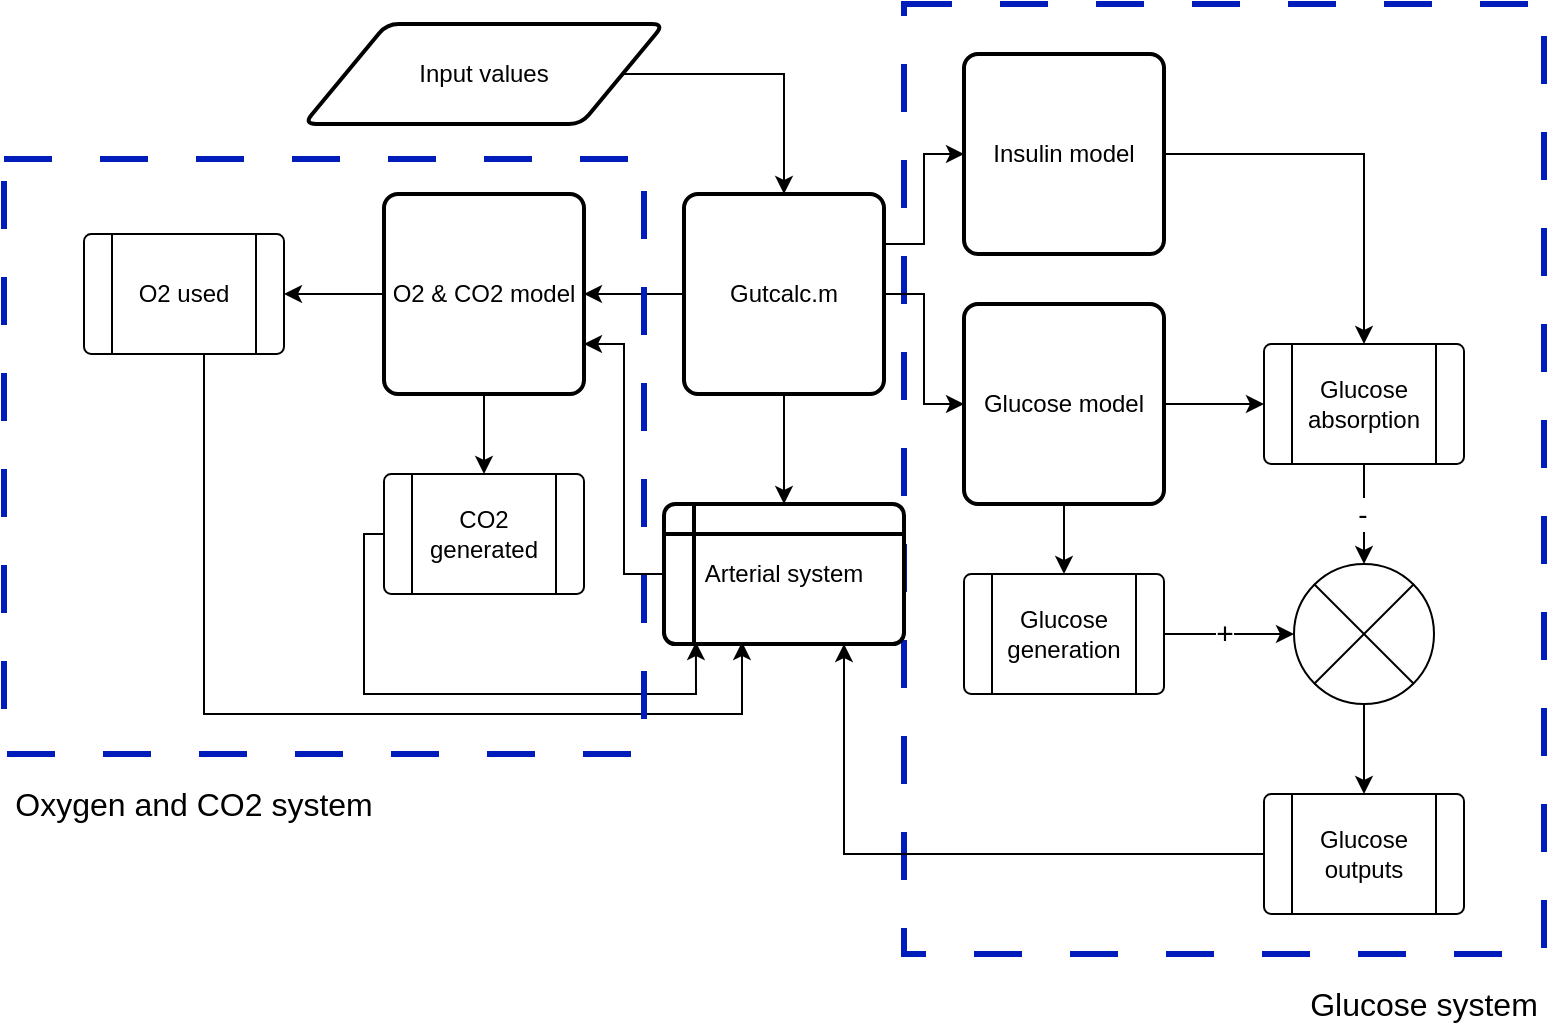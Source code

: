 <mxfile version="22.0.3" type="device">
  <diagram name="Page-1" id="8-4_s8p3baTDoepaC1Ue">
    <mxGraphModel dx="1434" dy="838" grid="1" gridSize="10" guides="1" tooltips="1" connect="1" arrows="1" fold="1" page="1" pageScale="1" pageWidth="827" pageHeight="1169" math="0" shadow="0">
      <root>
        <mxCell id="0" />
        <mxCell id="1" parent="0" />
        <mxCell id="5fi3ApU_cyqVo5DedCZn-49" value="" style="rounded=0;whiteSpace=wrap;html=1;fillColor=none;dashed=1;dashPattern=8 8;perimeterSpacing=2;strokeWidth=3;fontColor=#ffffff;strokeColor=#001DBC;" parent="1" vertex="1">
          <mxGeometry x="480" y="45" width="320" height="475" as="geometry" />
        </mxCell>
        <mxCell id="5fi3ApU_cyqVo5DedCZn-8" style="edgeStyle=orthogonalEdgeStyle;rounded=0;orthogonalLoop=1;jettySize=auto;html=1;entryX=0.5;entryY=0;entryDx=0;entryDy=0;" parent="1" source="5fi3ApU_cyqVo5DedCZn-2" target="5fi3ApU_cyqVo5DedCZn-7" edge="1">
          <mxGeometry relative="1" as="geometry" />
        </mxCell>
        <mxCell id="5fi3ApU_cyqVo5DedCZn-2" value="Input values" style="shape=parallelogram;html=1;strokeWidth=2;perimeter=parallelogramPerimeter;whiteSpace=wrap;rounded=1;arcSize=12;size=0.23;" parent="1" vertex="1">
          <mxGeometry x="180" y="55" width="180" height="50" as="geometry" />
        </mxCell>
        <mxCell id="5fi3ApU_cyqVo5DedCZn-13" value="" style="edgeStyle=orthogonalEdgeStyle;rounded=0;orthogonalLoop=1;jettySize=auto;html=1;" parent="1" source="5fi3ApU_cyqVo5DedCZn-7" target="5fi3ApU_cyqVo5DedCZn-9" edge="1">
          <mxGeometry relative="1" as="geometry" />
        </mxCell>
        <mxCell id="5fi3ApU_cyqVo5DedCZn-17" style="edgeStyle=orthogonalEdgeStyle;rounded=0;orthogonalLoop=1;jettySize=auto;html=1;exitX=1;exitY=0.25;exitDx=0;exitDy=0;entryX=0;entryY=0.5;entryDx=0;entryDy=0;" parent="1" source="5fi3ApU_cyqVo5DedCZn-7" target="5fi3ApU_cyqVo5DedCZn-10" edge="1">
          <mxGeometry relative="1" as="geometry" />
        </mxCell>
        <mxCell id="5fi3ApU_cyqVo5DedCZn-27" value="" style="edgeStyle=orthogonalEdgeStyle;rounded=0;orthogonalLoop=1;jettySize=auto;html=1;" parent="1" source="5fi3ApU_cyqVo5DedCZn-7" target="5fi3ApU_cyqVo5DedCZn-26" edge="1">
          <mxGeometry relative="1" as="geometry" />
        </mxCell>
        <mxCell id="5fi3ApU_cyqVo5DedCZn-32" value="" style="edgeStyle=orthogonalEdgeStyle;rounded=0;orthogonalLoop=1;jettySize=auto;html=1;" parent="1" source="5fi3ApU_cyqVo5DedCZn-7" target="5fi3ApU_cyqVo5DedCZn-11" edge="1">
          <mxGeometry relative="1" as="geometry" />
        </mxCell>
        <mxCell id="5fi3ApU_cyqVo5DedCZn-7" value="Gutcalc.m&lt;br&gt;" style="rounded=1;whiteSpace=wrap;html=1;absoluteArcSize=1;arcSize=14;strokeWidth=2;" parent="1" vertex="1">
          <mxGeometry x="370" y="140" width="100" height="100" as="geometry" />
        </mxCell>
        <mxCell id="5fi3ApU_cyqVo5DedCZn-41" value="" style="edgeStyle=orthogonalEdgeStyle;rounded=0;orthogonalLoop=1;jettySize=auto;html=1;" parent="1" source="5fi3ApU_cyqVo5DedCZn-9" target="5fi3ApU_cyqVo5DedCZn-40" edge="1">
          <mxGeometry relative="1" as="geometry" />
        </mxCell>
        <mxCell id="5fi3ApU_cyqVo5DedCZn-42" value="" style="edgeStyle=orthogonalEdgeStyle;rounded=0;orthogonalLoop=1;jettySize=auto;html=1;" parent="1" source="5fi3ApU_cyqVo5DedCZn-9" target="5fi3ApU_cyqVo5DedCZn-16" edge="1">
          <mxGeometry relative="1" as="geometry" />
        </mxCell>
        <mxCell id="5fi3ApU_cyqVo5DedCZn-9" value="Glucose model" style="rounded=1;whiteSpace=wrap;html=1;absoluteArcSize=1;arcSize=14;strokeWidth=2;" parent="1" vertex="1">
          <mxGeometry x="510" y="195" width="100" height="100" as="geometry" />
        </mxCell>
        <mxCell id="5fi3ApU_cyqVo5DedCZn-18" style="edgeStyle=orthogonalEdgeStyle;rounded=0;orthogonalLoop=1;jettySize=auto;html=1;exitX=1;exitY=0.5;exitDx=0;exitDy=0;entryX=0.5;entryY=0;entryDx=0;entryDy=0;" parent="1" source="5fi3ApU_cyqVo5DedCZn-10" target="5fi3ApU_cyqVo5DedCZn-16" edge="1">
          <mxGeometry relative="1" as="geometry" />
        </mxCell>
        <mxCell id="5fi3ApU_cyqVo5DedCZn-10" value="Insulin model" style="rounded=1;whiteSpace=wrap;html=1;absoluteArcSize=1;arcSize=14;strokeWidth=2;" parent="1" vertex="1">
          <mxGeometry x="510" y="70" width="100" height="100" as="geometry" />
        </mxCell>
        <mxCell id="5fi3ApU_cyqVo5DedCZn-35" value="" style="edgeStyle=orthogonalEdgeStyle;rounded=0;orthogonalLoop=1;jettySize=auto;html=1;" parent="1" source="5fi3ApU_cyqVo5DedCZn-11" target="5fi3ApU_cyqVo5DedCZn-33" edge="1">
          <mxGeometry relative="1" as="geometry" />
        </mxCell>
        <mxCell id="5fi3ApU_cyqVo5DedCZn-36" value="" style="edgeStyle=orthogonalEdgeStyle;rounded=0;orthogonalLoop=1;jettySize=auto;html=1;" parent="1" source="5fi3ApU_cyqVo5DedCZn-11" target="5fi3ApU_cyqVo5DedCZn-34" edge="1">
          <mxGeometry relative="1" as="geometry" />
        </mxCell>
        <mxCell id="5fi3ApU_cyqVo5DedCZn-11" value="O2 &amp;amp; CO2 model" style="rounded=1;whiteSpace=wrap;html=1;absoluteArcSize=1;arcSize=14;strokeWidth=2;" parent="1" vertex="1">
          <mxGeometry x="220" y="140" width="100" height="100" as="geometry" />
        </mxCell>
        <mxCell id="5fi3ApU_cyqVo5DedCZn-47" style="edgeStyle=orthogonalEdgeStyle;rounded=0;orthogonalLoop=1;jettySize=auto;html=1;entryX=0.75;entryY=1;entryDx=0;entryDy=0;" parent="1" source="5fi3ApU_cyqVo5DedCZn-15" target="5fi3ApU_cyqVo5DedCZn-26" edge="1">
          <mxGeometry relative="1" as="geometry" />
        </mxCell>
        <mxCell id="5fi3ApU_cyqVo5DedCZn-15" value="Glucose outputs" style="verticalLabelPosition=middle;verticalAlign=middle;html=1;shape=process;whiteSpace=wrap;rounded=1;size=0.14;arcSize=6;labelPosition=center;align=center;" parent="1" vertex="1">
          <mxGeometry x="660" y="440" width="100" height="60" as="geometry" />
        </mxCell>
        <mxCell id="5fi3ApU_cyqVo5DedCZn-44" value="" style="edgeStyle=orthogonalEdgeStyle;rounded=0;orthogonalLoop=1;jettySize=auto;html=1;" parent="1" source="5fi3ApU_cyqVo5DedCZn-16" target="5fi3ApU_cyqVo5DedCZn-43" edge="1">
          <mxGeometry relative="1" as="geometry" />
        </mxCell>
        <mxCell id="kIRlDBpMAbD83miQmUF4-1" value="-" style="edgeLabel;html=1;align=center;verticalAlign=middle;resizable=0;points=[];spacing=0;fontSize=14;spacingLeft=-2;" vertex="1" connectable="0" parent="5fi3ApU_cyqVo5DedCZn-44">
          <mxGeometry relative="1" as="geometry">
            <mxPoint as="offset" />
          </mxGeometry>
        </mxCell>
        <mxCell id="5fi3ApU_cyqVo5DedCZn-16" value="Glucose absorption&lt;br&gt;" style="verticalLabelPosition=middle;verticalAlign=middle;html=1;shape=process;whiteSpace=wrap;rounded=1;size=0.14;arcSize=6;align=center;labelPosition=center;" parent="1" vertex="1">
          <mxGeometry x="660" y="215" width="100" height="60" as="geometry" />
        </mxCell>
        <mxCell id="5fi3ApU_cyqVo5DedCZn-30" style="edgeStyle=orthogonalEdgeStyle;rounded=0;orthogonalLoop=1;jettySize=auto;html=1;entryX=1;entryY=0.75;entryDx=0;entryDy=0;" parent="1" source="5fi3ApU_cyqVo5DedCZn-26" target="5fi3ApU_cyqVo5DedCZn-11" edge="1">
          <mxGeometry relative="1" as="geometry" />
        </mxCell>
        <mxCell id="5fi3ApU_cyqVo5DedCZn-26" value="Arterial system" style="shape=internalStorage;whiteSpace=wrap;html=1;dx=15;dy=15;rounded=1;arcSize=8;strokeWidth=2;" parent="1" vertex="1">
          <mxGeometry x="360" y="295" width="120" height="70" as="geometry" />
        </mxCell>
        <mxCell id="5fi3ApU_cyqVo5DedCZn-33" value="O2 used&lt;br&gt;" style="verticalLabelPosition=middle;verticalAlign=middle;html=1;shape=process;whiteSpace=wrap;rounded=1;size=0.14;arcSize=6;labelPosition=center;align=center;" parent="1" vertex="1">
          <mxGeometry x="70" y="160" width="100" height="60" as="geometry" />
        </mxCell>
        <mxCell id="5fi3ApU_cyqVo5DedCZn-34" value="CO2 generated&lt;br&gt;" style="verticalLabelPosition=middle;verticalAlign=middle;html=1;shape=process;whiteSpace=wrap;rounded=1;size=0.14;arcSize=6;labelPosition=center;align=center;" parent="1" vertex="1">
          <mxGeometry x="220" y="280" width="100" height="60" as="geometry" />
        </mxCell>
        <mxCell id="5fi3ApU_cyqVo5DedCZn-38" style="edgeStyle=orthogonalEdgeStyle;rounded=0;orthogonalLoop=1;jettySize=auto;html=1;entryX=0.133;entryY=0.986;entryDx=0;entryDy=0;entryPerimeter=0;" parent="1" source="5fi3ApU_cyqVo5DedCZn-34" target="5fi3ApU_cyqVo5DedCZn-26" edge="1">
          <mxGeometry relative="1" as="geometry">
            <Array as="points">
              <mxPoint x="210" y="390" />
              <mxPoint x="376" y="390" />
            </Array>
          </mxGeometry>
        </mxCell>
        <mxCell id="5fi3ApU_cyqVo5DedCZn-39" style="edgeStyle=orthogonalEdgeStyle;rounded=0;orthogonalLoop=1;jettySize=auto;html=1;entryX=0.325;entryY=0.986;entryDx=0;entryDy=0;entryPerimeter=0;" parent="1" source="5fi3ApU_cyqVo5DedCZn-33" target="5fi3ApU_cyqVo5DedCZn-26" edge="1">
          <mxGeometry relative="1" as="geometry">
            <Array as="points">
              <mxPoint x="130" y="400" />
              <mxPoint x="399" y="400" />
            </Array>
          </mxGeometry>
        </mxCell>
        <mxCell id="5fi3ApU_cyqVo5DedCZn-45" value="" style="edgeStyle=orthogonalEdgeStyle;rounded=0;orthogonalLoop=1;jettySize=auto;html=1;" parent="1" source="5fi3ApU_cyqVo5DedCZn-40" target="5fi3ApU_cyqVo5DedCZn-43" edge="1">
          <mxGeometry relative="1" as="geometry" />
        </mxCell>
        <mxCell id="kIRlDBpMAbD83miQmUF4-2" value="+" style="edgeLabel;html=1;align=center;verticalAlign=middle;resizable=0;points=[];spacing=0;spacingBottom=3;fontSize=15;spacingRight=0;spacingLeft=0;" vertex="1" connectable="0" parent="5fi3ApU_cyqVo5DedCZn-45">
          <mxGeometry relative="1" as="geometry">
            <mxPoint x="-3" as="offset" />
          </mxGeometry>
        </mxCell>
        <mxCell id="5fi3ApU_cyqVo5DedCZn-40" value="Glucose generation" style="verticalLabelPosition=middle;verticalAlign=middle;html=1;shape=process;whiteSpace=wrap;rounded=1;size=0.14;arcSize=6;labelPosition=center;align=center;" parent="1" vertex="1">
          <mxGeometry x="510" y="330" width="100" height="60" as="geometry" />
        </mxCell>
        <mxCell id="5fi3ApU_cyqVo5DedCZn-46" value="" style="edgeStyle=orthogonalEdgeStyle;rounded=0;orthogonalLoop=1;jettySize=auto;html=1;" parent="1" source="5fi3ApU_cyqVo5DedCZn-43" target="5fi3ApU_cyqVo5DedCZn-15" edge="1">
          <mxGeometry relative="1" as="geometry" />
        </mxCell>
        <mxCell id="5fi3ApU_cyqVo5DedCZn-43" value="" style="verticalLabelPosition=bottom;verticalAlign=top;html=1;shape=mxgraph.flowchart.or;" parent="1" vertex="1">
          <mxGeometry x="675" y="325" width="70" height="70" as="geometry" />
        </mxCell>
        <mxCell id="5fi3ApU_cyqVo5DedCZn-50" value="Glucose system&lt;br style=&quot;font-size: 16px;&quot;&gt;" style="text;html=1;strokeColor=none;fillColor=none;align=center;verticalAlign=middle;whiteSpace=wrap;rounded=0;fontSize=16;" parent="1" vertex="1">
          <mxGeometry x="680" y="530" width="120" height="30" as="geometry" />
        </mxCell>
        <mxCell id="5fi3ApU_cyqVo5DedCZn-51" value="" style="rounded=0;whiteSpace=wrap;html=1;fillColor=none;dashed=1;dashPattern=8 8;perimeterSpacing=2;strokeWidth=3;fontColor=#ffffff;strokeColor=#001DBC;" parent="1" vertex="1">
          <mxGeometry x="30" y="122.5" width="320" height="297.5" as="geometry" />
        </mxCell>
        <mxCell id="5fi3ApU_cyqVo5DedCZn-52" value="Oxygen and CO2 system" style="text;html=1;strokeColor=none;fillColor=none;align=center;verticalAlign=middle;whiteSpace=wrap;rounded=0;fontSize=16;" parent="1" vertex="1">
          <mxGeometry x="30" y="430" width="190" height="30" as="geometry" />
        </mxCell>
      </root>
    </mxGraphModel>
  </diagram>
</mxfile>
